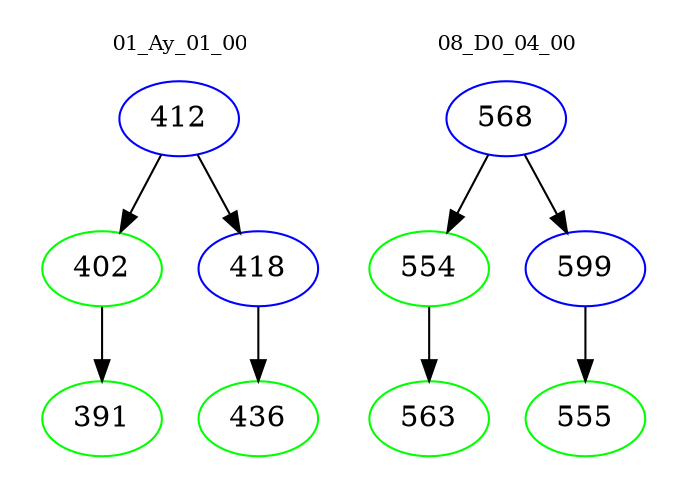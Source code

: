digraph{
subgraph cluster_0 {
color = white
label = "01_Ay_01_00";
fontsize=10;
T0_412 [label="412", color="blue"]
T0_412 -> T0_402 [color="black"]
T0_402 [label="402", color="green"]
T0_402 -> T0_391 [color="black"]
T0_391 [label="391", color="green"]
T0_412 -> T0_418 [color="black"]
T0_418 [label="418", color="blue"]
T0_418 -> T0_436 [color="black"]
T0_436 [label="436", color="green"]
}
subgraph cluster_1 {
color = white
label = "08_D0_04_00";
fontsize=10;
T1_568 [label="568", color="blue"]
T1_568 -> T1_554 [color="black"]
T1_554 [label="554", color="green"]
T1_554 -> T1_563 [color="black"]
T1_563 [label="563", color="green"]
T1_568 -> T1_599 [color="black"]
T1_599 [label="599", color="blue"]
T1_599 -> T1_555 [color="black"]
T1_555 [label="555", color="green"]
}
}
